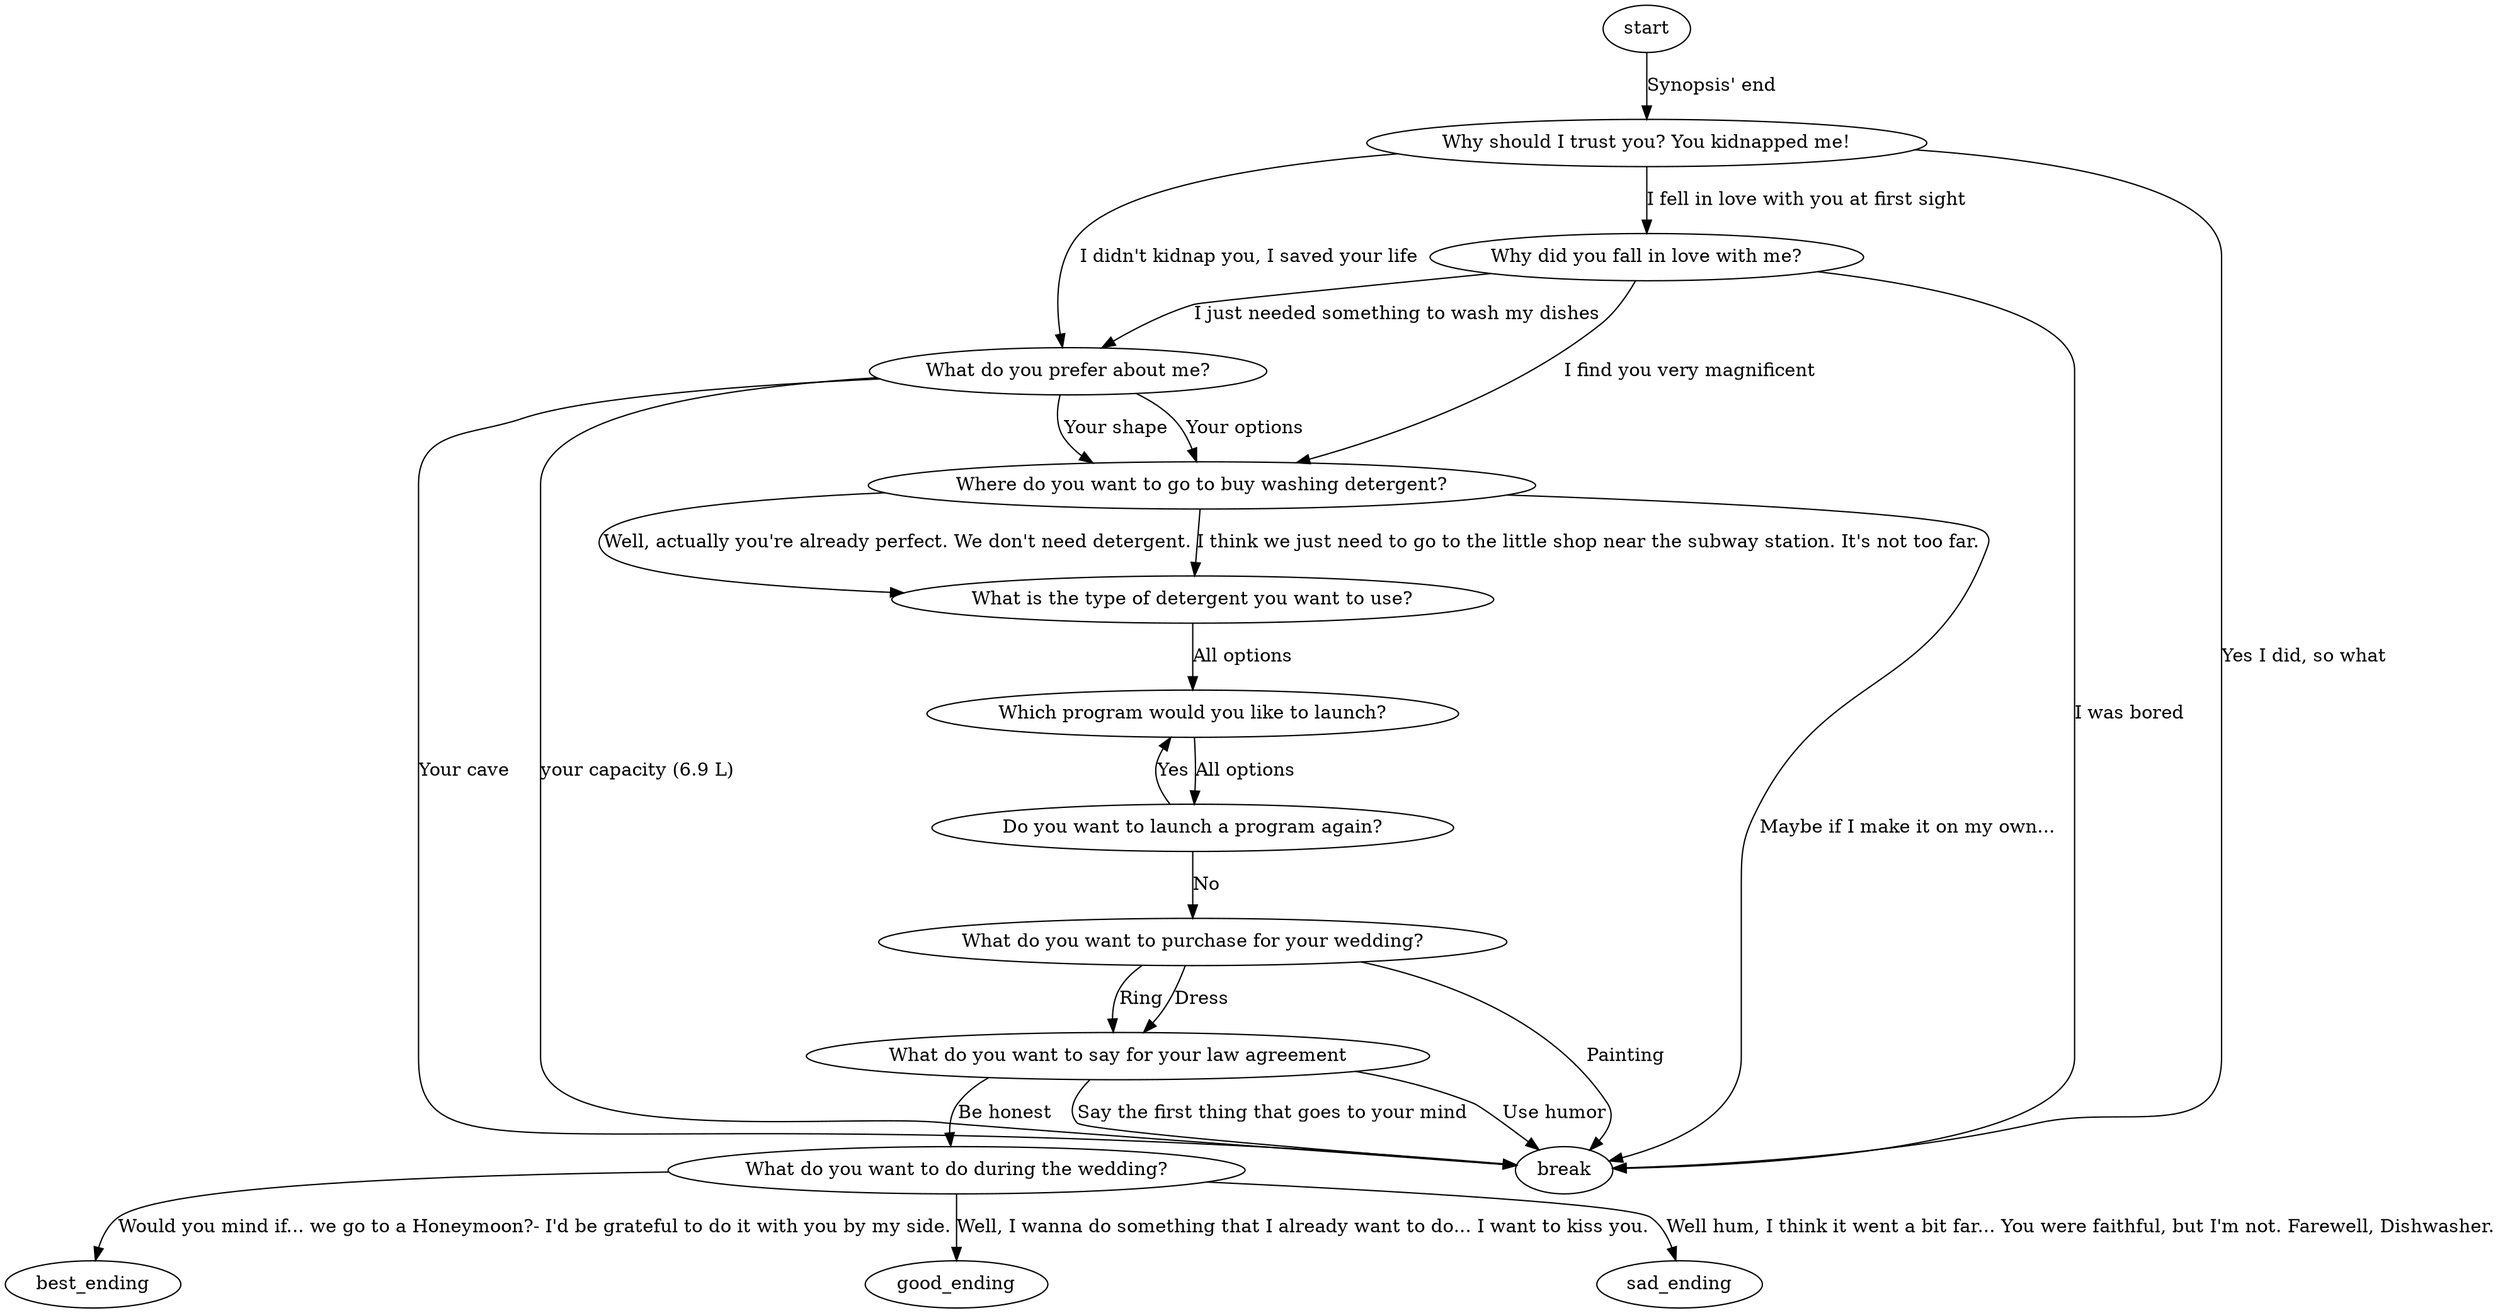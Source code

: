 // To preview, download this extension:
// https://marketplace.visualstudio.com/items?itemName=tintinweb.graphviz-interactive-preview

digraph carbonwashing {
    start
    Q1 [label="Why should I trust you? You kidnapped me!"]
    Q2 [label="Why did you fall in love with me?"]
    Q3 [label="What do you prefer about me?"]
    Q4 [label="Where do you want to go to buy washing detergent?"]
    Q5 [label="What is the type of detergent you want to use?"]
    Q6 [label="Which program would you like to launch?"]
    Q7 [label="Do you want to launch a program again?"]
    Q8 [label="What do you want to purchase for your wedding?"]
    Q9 [label="What do you want to say for your law agreement"]
    Q10 [label="What do you want to do during the wedding?"]
    break

    start -> Q1 [label = "Synopsis' end"]
    Q1 -> Q2 [label="I fell in love with you at first sight"]
    Q1 -> Q3 [label="I didn't kidnap you, I saved your life"]
    Q1 -> break [label="Yes I did, so what"]
    Q2 -> Q3 [label="I just needed something to wash my dishes"]
    Q2 -> Q4 [label="I find you very magnificent"]
    Q2 -> break [label="I was bored"]
    Q3 -> Q4 [label="Your options"]
    Q3 -> Q4 [label="Your shape"]
    Q3 -> break [label="Your cave"]
    Q3 -> break [label="your capacity (6.9 L)"]
    Q4 -> Q5 [label="I think we just need to go to the little shop near the subway station. It's not too far."]
    Q4 -> Q5 [label="Well, actually you're already perfect. We don't need detergent."]
    Q4 -> break [label="Maybe if I make it on my own..."]
    Q5 -> Q6 [label="All options"]
    Q6 -> Q7 [label="All options"]
    Q7 -> Q8 [label="No"]
    Q7 -> Q6 [label="Yes"]
    Q8 -> Q9 [label="Ring"]
    Q8 -> Q9 [label="Dress"]
    Q8 -> break [label="Painting"]
    Q9 -> Q10 [label="Be honest"]
    Q9 -> break [label="Use humor"]
    Q9 -> break [label="Say the first thing that goes to your mind"]
    Q10 -> best_ending [label="Would you mind if... we go to a Honeymoon?- I'd be grateful to do it with you by my side."]
    Q10 -> good_ending [label="Well, I wanna do something that I already want to do... I want to kiss you."]
    Q10 -> sad_ending [label="Well hum, I think it went a bit far... You were faithful, but I'm not. Farewell, Dishwasher."]

}